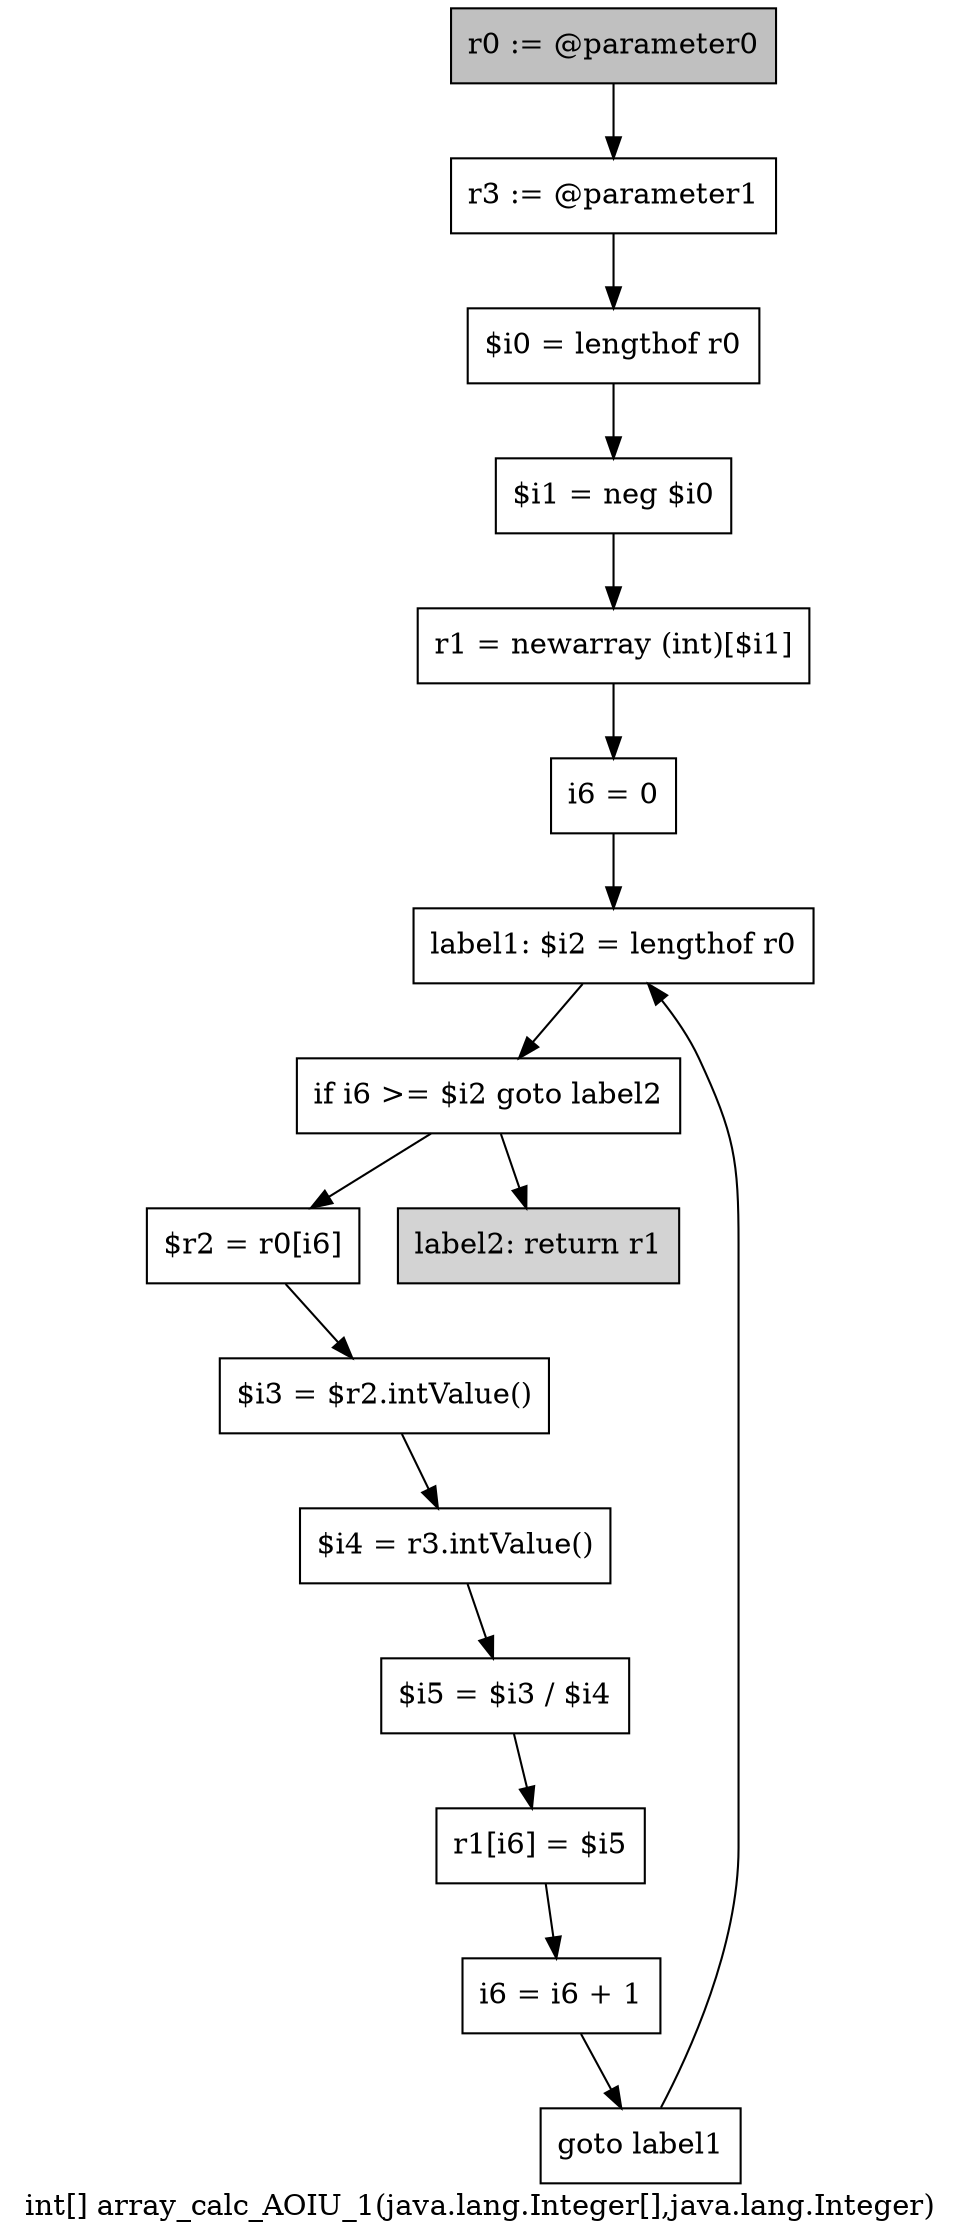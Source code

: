 digraph "int[] array_calc_AOIU_1(java.lang.Integer[],java.lang.Integer)" {
    label="int[] array_calc_AOIU_1(java.lang.Integer[],java.lang.Integer)";
    node [shape=box];
    "0" [style=filled,fillcolor=gray,label="r0 := @parameter0",];
    "1" [label="r3 := @parameter1",];
    "0"->"1";
    "2" [label="$i0 = lengthof r0",];
    "1"->"2";
    "3" [label="$i1 = neg $i0",];
    "2"->"3";
    "4" [label="r1 = newarray (int)[$i1]",];
    "3"->"4";
    "5" [label="i6 = 0",];
    "4"->"5";
    "6" [label="label1: $i2 = lengthof r0",];
    "5"->"6";
    "7" [label="if i6 >= $i2 goto label2",];
    "6"->"7";
    "8" [label="$r2 = r0[i6]",];
    "7"->"8";
    "15" [style=filled,fillcolor=lightgray,label="label2: return r1",];
    "7"->"15";
    "9" [label="$i3 = $r2.intValue()",];
    "8"->"9";
    "10" [label="$i4 = r3.intValue()",];
    "9"->"10";
    "11" [label="$i5 = $i3 / $i4",];
    "10"->"11";
    "12" [label="r1[i6] = $i5",];
    "11"->"12";
    "13" [label="i6 = i6 + 1",];
    "12"->"13";
    "14" [label="goto label1",];
    "13"->"14";
    "14"->"6";
}
